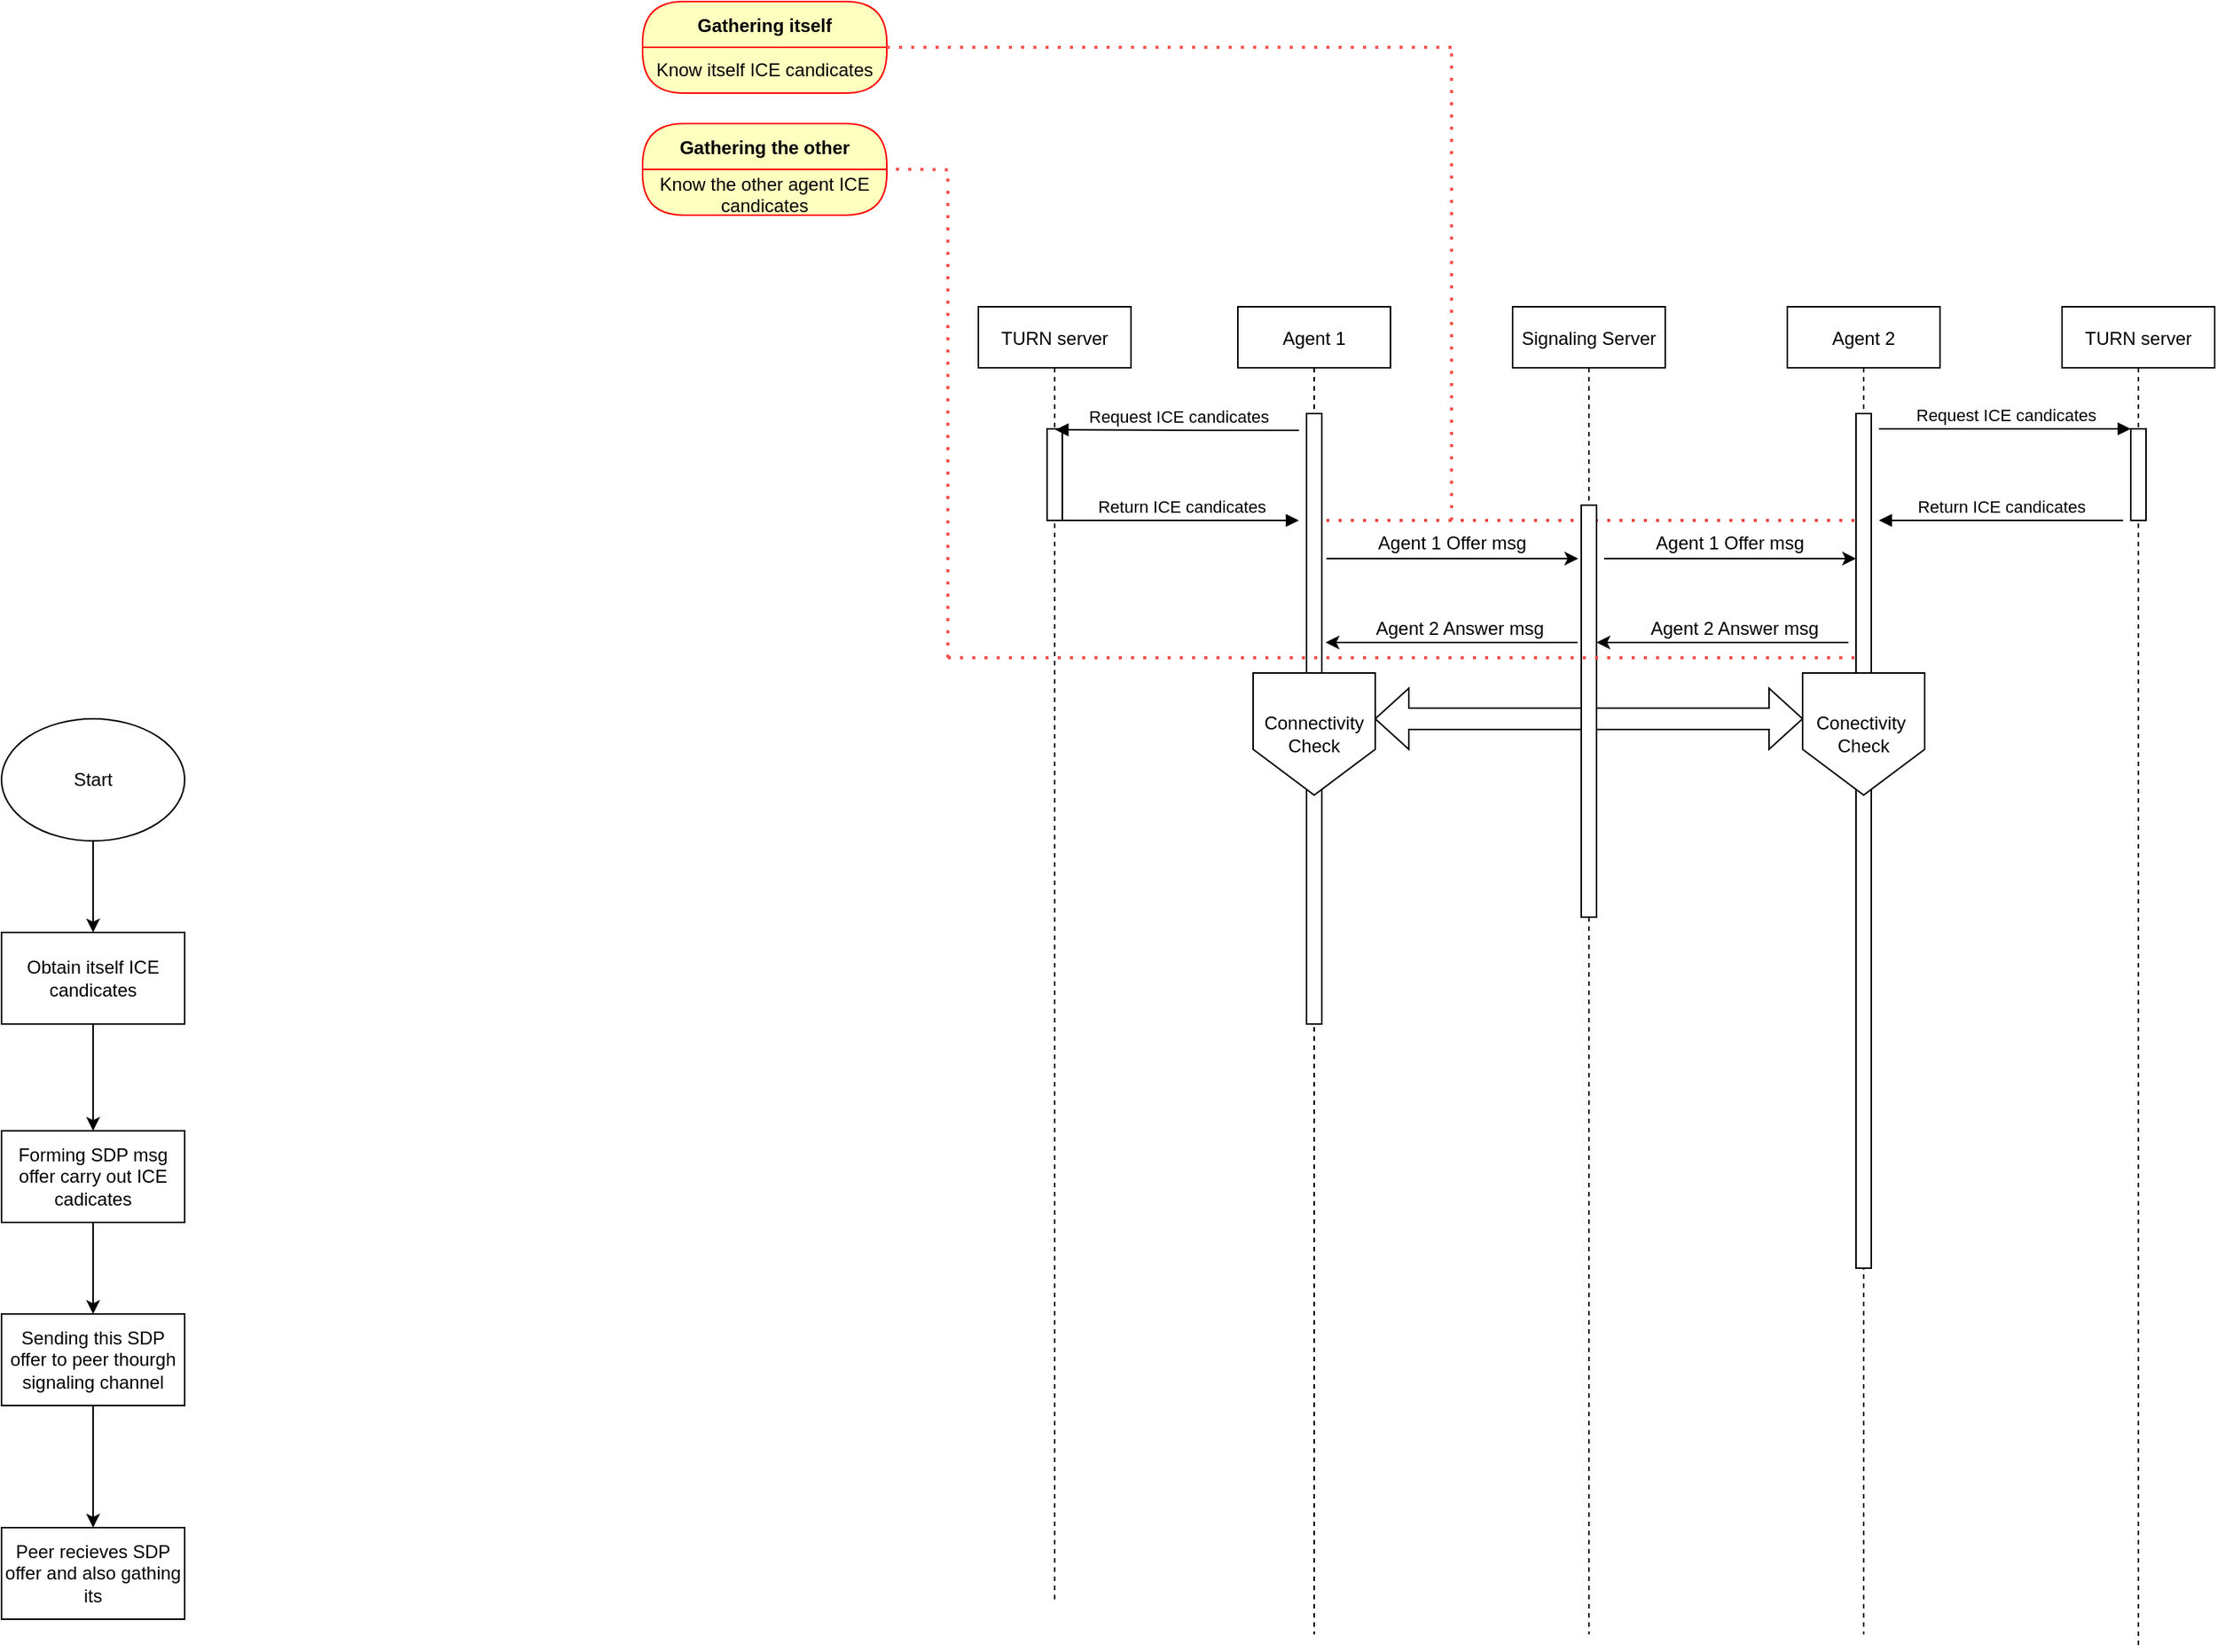 <mxfile version="20.3.0" type="github">
  <diagram id="kgpKYQtTHZ0yAKxKKP6v" name="Page-1">
    <mxGraphModel dx="1473" dy="625" grid="1" gridSize="10" guides="1" tooltips="1" connect="1" arrows="1" fold="1" page="1" pageScale="1" pageWidth="850" pageHeight="1100" math="0" shadow="0">
      <root>
        <mxCell id="0" />
        <mxCell id="1" parent="0" />
        <mxCell id="Tf2ZdH61zpF64rHPYTEZ-88" value="" style="html=1;shadow=0;dashed=0;align=center;verticalAlign=middle;shape=mxgraph.arrows2.twoWayArrow;dy=0.65;dx=22;" vertex="1" parent="1">
          <mxGeometry x="970" y="580" width="280" height="40" as="geometry" />
        </mxCell>
        <mxCell id="Tf2ZdH61zpF64rHPYTEZ-50" value="" style="endArrow=none;dashed=1;html=1;dashPattern=1 3;strokeWidth=2;rounded=0;shadow=0;fillColor=#FF3D03;elbow=vertical;strokeColor=#E84B46;" edge="1" parent="1" source="3nuBFxr9cyL0pnOWT2aG-1" target="Tf2ZdH61zpF64rHPYTEZ-1">
          <mxGeometry width="50" height="50" relative="1" as="geometry">
            <mxPoint x="1070" y="520" as="sourcePoint" />
            <mxPoint x="1120" y="470" as="targetPoint" />
            <Array as="points">
              <mxPoint x="1230" y="470" />
            </Array>
          </mxGeometry>
        </mxCell>
        <mxCell id="3nuBFxr9cyL0pnOWT2aG-1" value="Agent 1" style="shape=umlLifeline;perimeter=lifelinePerimeter;container=1;collapsible=0;recursiveResize=0;rounded=0;shadow=0;strokeWidth=1;" parent="1" vertex="1">
          <mxGeometry x="880" y="330" width="100" height="870" as="geometry" />
        </mxCell>
        <mxCell id="3nuBFxr9cyL0pnOWT2aG-2" value="" style="points=[];perimeter=orthogonalPerimeter;rounded=0;shadow=0;strokeWidth=1;" parent="3nuBFxr9cyL0pnOWT2aG-1" vertex="1">
          <mxGeometry x="45" y="70" width="10" height="400" as="geometry" />
        </mxCell>
        <mxCell id="Tf2ZdH61zpF64rHPYTEZ-83" value="Connectivity Check" style="shape=offPageConnector;whiteSpace=wrap;html=1;" vertex="1" parent="3nuBFxr9cyL0pnOWT2aG-1">
          <mxGeometry x="10" y="240" width="80" height="80" as="geometry" />
        </mxCell>
        <mxCell id="3nuBFxr9cyL0pnOWT2aG-5" value="Signaling Server" style="shape=umlLifeline;perimeter=lifelinePerimeter;container=1;collapsible=0;recursiveResize=0;rounded=0;shadow=0;strokeWidth=1;" parent="1" vertex="1">
          <mxGeometry x="1060" y="330" width="100" height="870" as="geometry" />
        </mxCell>
        <mxCell id="3nuBFxr9cyL0pnOWT2aG-6" value="" style="points=[];perimeter=orthogonalPerimeter;rounded=0;shadow=0;strokeWidth=1;" parent="3nuBFxr9cyL0pnOWT2aG-5" vertex="1">
          <mxGeometry x="45" y="130" width="10" height="270" as="geometry" />
        </mxCell>
        <mxCell id="Tf2ZdH61zpF64rHPYTEZ-65" value="Agent 2 Answer msg" style="text;html=1;align=center;verticalAlign=middle;resizable=0;points=[];autosize=1;strokeColor=none;fillColor=none;" vertex="1" parent="3nuBFxr9cyL0pnOWT2aG-5">
          <mxGeometry x="-100" y="196" width="130" height="30" as="geometry" />
        </mxCell>
        <mxCell id="Tf2ZdH61zpF64rHPYTEZ-64" value="" style="endArrow=classic;html=1;rounded=0;shadow=0;fillColor=#FFFA6E;elbow=vertical;" edge="1" parent="3nuBFxr9cyL0pnOWT2aG-5">
          <mxGeometry width="50" height="50" relative="1" as="geometry">
            <mxPoint x="42.5" y="220" as="sourcePoint" />
            <mxPoint x="-122.5" y="220" as="targetPoint" />
            <Array as="points">
              <mxPoint x="-7.5" y="220" />
            </Array>
          </mxGeometry>
        </mxCell>
        <mxCell id="Tf2ZdH61zpF64rHPYTEZ-1" value="Agent 2" style="shape=umlLifeline;perimeter=lifelinePerimeter;container=1;collapsible=0;recursiveResize=0;rounded=0;shadow=0;strokeWidth=1;" vertex="1" parent="1">
          <mxGeometry x="1240" y="330" width="100" height="870" as="geometry" />
        </mxCell>
        <mxCell id="Tf2ZdH61zpF64rHPYTEZ-2" value="" style="points=[];perimeter=orthogonalPerimeter;rounded=0;shadow=0;strokeWidth=1;" vertex="1" parent="Tf2ZdH61zpF64rHPYTEZ-1">
          <mxGeometry x="45" y="70" width="10" height="560" as="geometry" />
        </mxCell>
        <mxCell id="Tf2ZdH61zpF64rHPYTEZ-67" value="" style="endArrow=classic;html=1;rounded=0;shadow=0;fillColor=#FFFA6E;elbow=vertical;" edge="1" parent="Tf2ZdH61zpF64rHPYTEZ-1">
          <mxGeometry width="50" height="50" relative="1" as="geometry">
            <mxPoint x="40" y="220" as="sourcePoint" />
            <mxPoint x="-125" y="220" as="targetPoint" />
            <Array as="points">
              <mxPoint x="-10" y="220" />
            </Array>
          </mxGeometry>
        </mxCell>
        <mxCell id="Tf2ZdH61zpF64rHPYTEZ-87" value="Conectivity&amp;nbsp;&lt;br&gt;Check" style="shape=offPageConnector;whiteSpace=wrap;html=1;" vertex="1" parent="Tf2ZdH61zpF64rHPYTEZ-1">
          <mxGeometry x="10" y="240" width="80" height="80" as="geometry" />
        </mxCell>
        <mxCell id="Tf2ZdH61zpF64rHPYTEZ-12" value="" style="edgeStyle=orthogonalEdgeStyle;rounded=0;orthogonalLoop=1;jettySize=auto;html=1;" edge="1" parent="1" source="Tf2ZdH61zpF64rHPYTEZ-6" target="Tf2ZdH61zpF64rHPYTEZ-11">
          <mxGeometry relative="1" as="geometry" />
        </mxCell>
        <mxCell id="Tf2ZdH61zpF64rHPYTEZ-6" value="Obtain itself ICE candicates" style="rounded=0;whiteSpace=wrap;html=1;" vertex="1" parent="1">
          <mxGeometry x="70" y="740" width="120" height="60" as="geometry" />
        </mxCell>
        <mxCell id="Tf2ZdH61zpF64rHPYTEZ-10" style="edgeStyle=orthogonalEdgeStyle;rounded=0;orthogonalLoop=1;jettySize=auto;html=1;entryX=0.5;entryY=0;entryDx=0;entryDy=0;" edge="1" parent="1" source="Tf2ZdH61zpF64rHPYTEZ-9" target="Tf2ZdH61zpF64rHPYTEZ-6">
          <mxGeometry relative="1" as="geometry" />
        </mxCell>
        <mxCell id="Tf2ZdH61zpF64rHPYTEZ-9" value="Start" style="ellipse;whiteSpace=wrap;html=1;" vertex="1" parent="1">
          <mxGeometry x="70" y="600" width="120" height="80" as="geometry" />
        </mxCell>
        <mxCell id="Tf2ZdH61zpF64rHPYTEZ-14" value="" style="edgeStyle=orthogonalEdgeStyle;rounded=0;orthogonalLoop=1;jettySize=auto;html=1;" edge="1" parent="1" source="Tf2ZdH61zpF64rHPYTEZ-11" target="Tf2ZdH61zpF64rHPYTEZ-13">
          <mxGeometry relative="1" as="geometry" />
        </mxCell>
        <mxCell id="Tf2ZdH61zpF64rHPYTEZ-11" value="Forming SDP msg offer carry out ICE cadicates" style="whiteSpace=wrap;html=1;rounded=0;" vertex="1" parent="1">
          <mxGeometry x="70" y="870" width="120" height="60" as="geometry" />
        </mxCell>
        <mxCell id="Tf2ZdH61zpF64rHPYTEZ-18" value="" style="edgeStyle=orthogonalEdgeStyle;rounded=0;orthogonalLoop=1;jettySize=auto;html=1;" edge="1" parent="1" source="Tf2ZdH61zpF64rHPYTEZ-13" target="Tf2ZdH61zpF64rHPYTEZ-17">
          <mxGeometry relative="1" as="geometry" />
        </mxCell>
        <mxCell id="Tf2ZdH61zpF64rHPYTEZ-13" value="Sending this SDP offer to peer thourgh signaling channel" style="whiteSpace=wrap;html=1;rounded=0;" vertex="1" parent="1">
          <mxGeometry x="70" y="990" width="120" height="60" as="geometry" />
        </mxCell>
        <mxCell id="Tf2ZdH61zpF64rHPYTEZ-17" value="Peer recieves SDP offer and also gathing its" style="whiteSpace=wrap;html=1;rounded=0;" vertex="1" parent="1">
          <mxGeometry x="70" y="1130" width="120" height="60" as="geometry" />
        </mxCell>
        <mxCell id="Tf2ZdH61zpF64rHPYTEZ-19" value="TURN server" style="shape=umlLifeline;perimeter=lifelinePerimeter;container=1;collapsible=0;recursiveResize=0;rounded=0;shadow=0;strokeWidth=1;" vertex="1" parent="1">
          <mxGeometry x="710" y="330" width="100" height="850" as="geometry" />
        </mxCell>
        <mxCell id="Tf2ZdH61zpF64rHPYTEZ-21" value="" style="html=1;points=[];perimeter=orthogonalPerimeter;" vertex="1" parent="Tf2ZdH61zpF64rHPYTEZ-19">
          <mxGeometry x="45" y="80" width="10" height="60" as="geometry" />
        </mxCell>
        <mxCell id="Tf2ZdH61zpF64rHPYTEZ-42" value="Return ICE candicates" style="html=1;verticalAlign=bottom;endArrow=block;rounded=0;shadow=0;fillColor=#FF3D03;elbow=vertical;" edge="1" parent="Tf2ZdH61zpF64rHPYTEZ-19" source="Tf2ZdH61zpF64rHPYTEZ-21">
          <mxGeometry width="80" relative="1" as="geometry">
            <mxPoint x="55" y="140" as="sourcePoint" />
            <mxPoint x="210" y="140" as="targetPoint" />
            <Array as="points">
              <mxPoint x="210" y="140" />
            </Array>
          </mxGeometry>
        </mxCell>
        <mxCell id="Tf2ZdH61zpF64rHPYTEZ-70" value="" style="endArrow=none;dashed=1;html=1;dashPattern=1 3;strokeWidth=2;rounded=0;shadow=0;fillColor=#FF3D03;elbow=vertical;strokeColor=#F54F49;" edge="1" parent="Tf2ZdH61zpF64rHPYTEZ-19" target="Tf2ZdH61zpF64rHPYTEZ-2">
          <mxGeometry width="50" height="50" relative="1" as="geometry">
            <mxPoint x="-20" y="230" as="sourcePoint" />
            <mxPoint x="219.91" y="220.0" as="targetPoint" />
            <Array as="points">
              <mxPoint x="70" y="230" />
              <mxPoint x="200" y="230" />
            </Array>
          </mxGeometry>
        </mxCell>
        <mxCell id="Tf2ZdH61zpF64rHPYTEZ-22" value="Request ICE candicates" style="html=1;verticalAlign=bottom;endArrow=block;entryX=0.552;entryY=0.01;rounded=0;entryDx=0;entryDy=0;entryPerimeter=0;" edge="1" target="Tf2ZdH61zpF64rHPYTEZ-21" parent="1">
          <mxGeometry relative="1" as="geometry">
            <mxPoint x="920" y="411" as="sourcePoint" />
            <Array as="points">
              <mxPoint x="860" y="411" />
            </Array>
          </mxGeometry>
        </mxCell>
        <mxCell id="Tf2ZdH61zpF64rHPYTEZ-24" value="Gathering itself" style="swimlane;fontStyle=1;align=center;verticalAlign=middle;childLayout=stackLayout;horizontal=1;startSize=30;horizontalStack=0;resizeParent=0;resizeLast=1;container=0;fontColor=#000000;collapsible=0;rounded=1;arcSize=30;strokeColor=#ff0000;fillColor=#ffffc0;swimlaneFillColor=#ffffc0;dropTarget=0;" vertex="1" parent="1">
          <mxGeometry x="490" y="130" width="160" height="60" as="geometry" />
        </mxCell>
        <mxCell id="Tf2ZdH61zpF64rHPYTEZ-25" value="Know itself ICE candicates" style="text;html=1;strokeColor=none;fillColor=none;align=center;verticalAlign=middle;spacingLeft=4;spacingRight=4;whiteSpace=wrap;overflow=hidden;rotatable=0;fontColor=#000000;" vertex="1" parent="Tf2ZdH61zpF64rHPYTEZ-24">
          <mxGeometry y="30" width="160" height="30" as="geometry" />
        </mxCell>
        <mxCell id="Tf2ZdH61zpF64rHPYTEZ-27" value="Subtitle" style="text;html=1;strokeColor=none;fillColor=none;align=center;verticalAlign=middle;spacingLeft=4;spacingRight=4;whiteSpace=wrap;overflow=hidden;rotatable=0;fontColor=#000000;" vertex="1" parent="Tf2ZdH61zpF64rHPYTEZ-24">
          <mxGeometry y="60" width="160" as="geometry" />
        </mxCell>
        <mxCell id="Tf2ZdH61zpF64rHPYTEZ-30" value="TURN server" style="shape=umlLifeline;perimeter=lifelinePerimeter;container=1;collapsible=0;recursiveResize=0;rounded=0;shadow=0;strokeWidth=1;" vertex="1" parent="1">
          <mxGeometry x="1420" y="330" width="100" height="880" as="geometry" />
        </mxCell>
        <mxCell id="Tf2ZdH61zpF64rHPYTEZ-32" value="" style="html=1;points=[];perimeter=orthogonalPerimeter;" vertex="1" parent="Tf2ZdH61zpF64rHPYTEZ-30">
          <mxGeometry x="45" y="80" width="10" height="60" as="geometry" />
        </mxCell>
        <mxCell id="Tf2ZdH61zpF64rHPYTEZ-33" value="Request ICE candicates" style="html=1;verticalAlign=bottom;endArrow=block;entryX=0;entryY=0;rounded=0;" edge="1" target="Tf2ZdH61zpF64rHPYTEZ-32" parent="1">
          <mxGeometry relative="1" as="geometry">
            <mxPoint x="1300" y="410" as="sourcePoint" />
          </mxGeometry>
        </mxCell>
        <mxCell id="Tf2ZdH61zpF64rHPYTEZ-43" value="Return ICE candicates" style="html=1;verticalAlign=bottom;endArrow=block;rounded=0;shadow=0;fillColor=#FF3D03;elbow=vertical;" edge="1" parent="1">
          <mxGeometry width="80" relative="1" as="geometry">
            <mxPoint x="1460" y="470" as="sourcePoint" />
            <mxPoint x="1300" y="470" as="targetPoint" />
            <Array as="points">
              <mxPoint x="1310" y="470" />
            </Array>
          </mxGeometry>
        </mxCell>
        <mxCell id="Tf2ZdH61zpF64rHPYTEZ-51" value="" style="endArrow=none;dashed=1;html=1;dashPattern=1 3;strokeWidth=2;rounded=0;shadow=0;fillColor=#FFFA6E;elbow=vertical;strokeColor=#FC524C;" edge="1" parent="1">
          <mxGeometry width="50" height="50" relative="1" as="geometry">
            <mxPoint x="1020" y="470" as="sourcePoint" />
            <mxPoint x="1020" y="160" as="targetPoint" />
          </mxGeometry>
        </mxCell>
        <mxCell id="Tf2ZdH61zpF64rHPYTEZ-52" value="" style="endArrow=none;dashed=1;html=1;dashPattern=1 3;strokeWidth=2;rounded=0;shadow=0;fillColor=#FFFA6E;elbow=vertical;strokeColor=#FC524C;" edge="1" parent="1">
          <mxGeometry width="50" height="50" relative="1" as="geometry">
            <mxPoint x="1020" y="160" as="sourcePoint" />
            <mxPoint x="650" y="160" as="targetPoint" />
          </mxGeometry>
        </mxCell>
        <mxCell id="Tf2ZdH61zpF64rHPYTEZ-60" value="" style="endArrow=classic;html=1;rounded=0;shadow=0;fillColor=#FFFA6E;elbow=vertical;" edge="1" parent="1">
          <mxGeometry width="50" height="50" relative="1" as="geometry">
            <mxPoint x="938" y="495" as="sourcePoint" />
            <mxPoint x="1103" y="495" as="targetPoint" />
            <Array as="points">
              <mxPoint x="1053" y="495" />
            </Array>
          </mxGeometry>
        </mxCell>
        <mxCell id="Tf2ZdH61zpF64rHPYTEZ-61" value="Agent 1 Offer msg" style="text;html=1;align=center;verticalAlign=middle;resizable=0;points=[];autosize=1;strokeColor=none;fillColor=none;" vertex="1" parent="1">
          <mxGeometry x="960" y="470" width="120" height="30" as="geometry" />
        </mxCell>
        <mxCell id="Tf2ZdH61zpF64rHPYTEZ-63" value="Agent 1 Offer msg" style="text;html=1;align=center;verticalAlign=middle;resizable=0;points=[];autosize=1;strokeColor=none;fillColor=none;" vertex="1" parent="1">
          <mxGeometry x="1142" y="470" width="120" height="30" as="geometry" />
        </mxCell>
        <mxCell id="Tf2ZdH61zpF64rHPYTEZ-62" value="" style="endArrow=classic;html=1;rounded=0;shadow=0;fillColor=#FFFA6E;elbow=vertical;" edge="1" parent="1">
          <mxGeometry width="50" height="50" relative="1" as="geometry">
            <mxPoint x="1120" y="495" as="sourcePoint" />
            <mxPoint x="1285" y="495" as="targetPoint" />
            <Array as="points">
              <mxPoint x="1235" y="495" />
            </Array>
          </mxGeometry>
        </mxCell>
        <mxCell id="Tf2ZdH61zpF64rHPYTEZ-72" value="" style="endArrow=none;dashed=1;html=1;dashPattern=1 3;strokeWidth=2;rounded=0;shadow=0;fillColor=#FFFA6E;elbow=vertical;strokeColor=#FF524D;" edge="1" parent="1">
          <mxGeometry width="50" height="50" relative="1" as="geometry">
            <mxPoint x="690" y="560" as="sourcePoint" />
            <mxPoint x="690" y="240" as="targetPoint" />
          </mxGeometry>
        </mxCell>
        <mxCell id="Tf2ZdH61zpF64rHPYTEZ-73" value="Gathering the other" style="swimlane;fontStyle=1;align=center;verticalAlign=middle;childLayout=stackLayout;horizontal=1;startSize=30;horizontalStack=0;resizeParent=0;resizeLast=1;container=0;fontColor=#000000;collapsible=0;rounded=1;arcSize=30;strokeColor=#ff0000;fillColor=#ffffc0;swimlaneFillColor=#ffffc0;dropTarget=0;" vertex="1" parent="1">
          <mxGeometry x="490" y="210" width="160" height="60" as="geometry" />
        </mxCell>
        <mxCell id="Tf2ZdH61zpF64rHPYTEZ-74" value="Know the other agent ICE candicates" style="text;html=1;strokeColor=none;fillColor=none;align=center;verticalAlign=middle;spacingLeft=4;spacingRight=4;whiteSpace=wrap;overflow=hidden;rotatable=0;fontColor=#000000;" vertex="1" parent="Tf2ZdH61zpF64rHPYTEZ-73">
          <mxGeometry y="30" width="160" height="30" as="geometry" />
        </mxCell>
        <mxCell id="Tf2ZdH61zpF64rHPYTEZ-75" value="Subtitle" style="text;html=1;strokeColor=none;fillColor=none;align=center;verticalAlign=middle;spacingLeft=4;spacingRight=4;whiteSpace=wrap;overflow=hidden;rotatable=0;fontColor=#000000;" vertex="1" parent="Tf2ZdH61zpF64rHPYTEZ-73">
          <mxGeometry y="60" width="160" as="geometry" />
        </mxCell>
        <mxCell id="Tf2ZdH61zpF64rHPYTEZ-76" value="" style="endArrow=none;dashed=1;html=1;dashPattern=1 3;strokeWidth=2;rounded=0;shadow=0;fillColor=#FFFA6E;elbow=vertical;strokeColor=#FF524D;" edge="1" parent="1">
          <mxGeometry width="50" height="50" relative="1" as="geometry">
            <mxPoint x="690" y="240.24" as="sourcePoint" />
            <mxPoint x="650" y="239.76" as="targetPoint" />
          </mxGeometry>
        </mxCell>
        <mxCell id="Tf2ZdH61zpF64rHPYTEZ-66" value="Agent 2 Answer msg" style="text;html=1;align=center;verticalAlign=middle;resizable=0;points=[];autosize=1;strokeColor=none;fillColor=none;" vertex="1" parent="1">
          <mxGeometry x="1140" y="526" width="130" height="30" as="geometry" />
        </mxCell>
      </root>
    </mxGraphModel>
  </diagram>
</mxfile>
